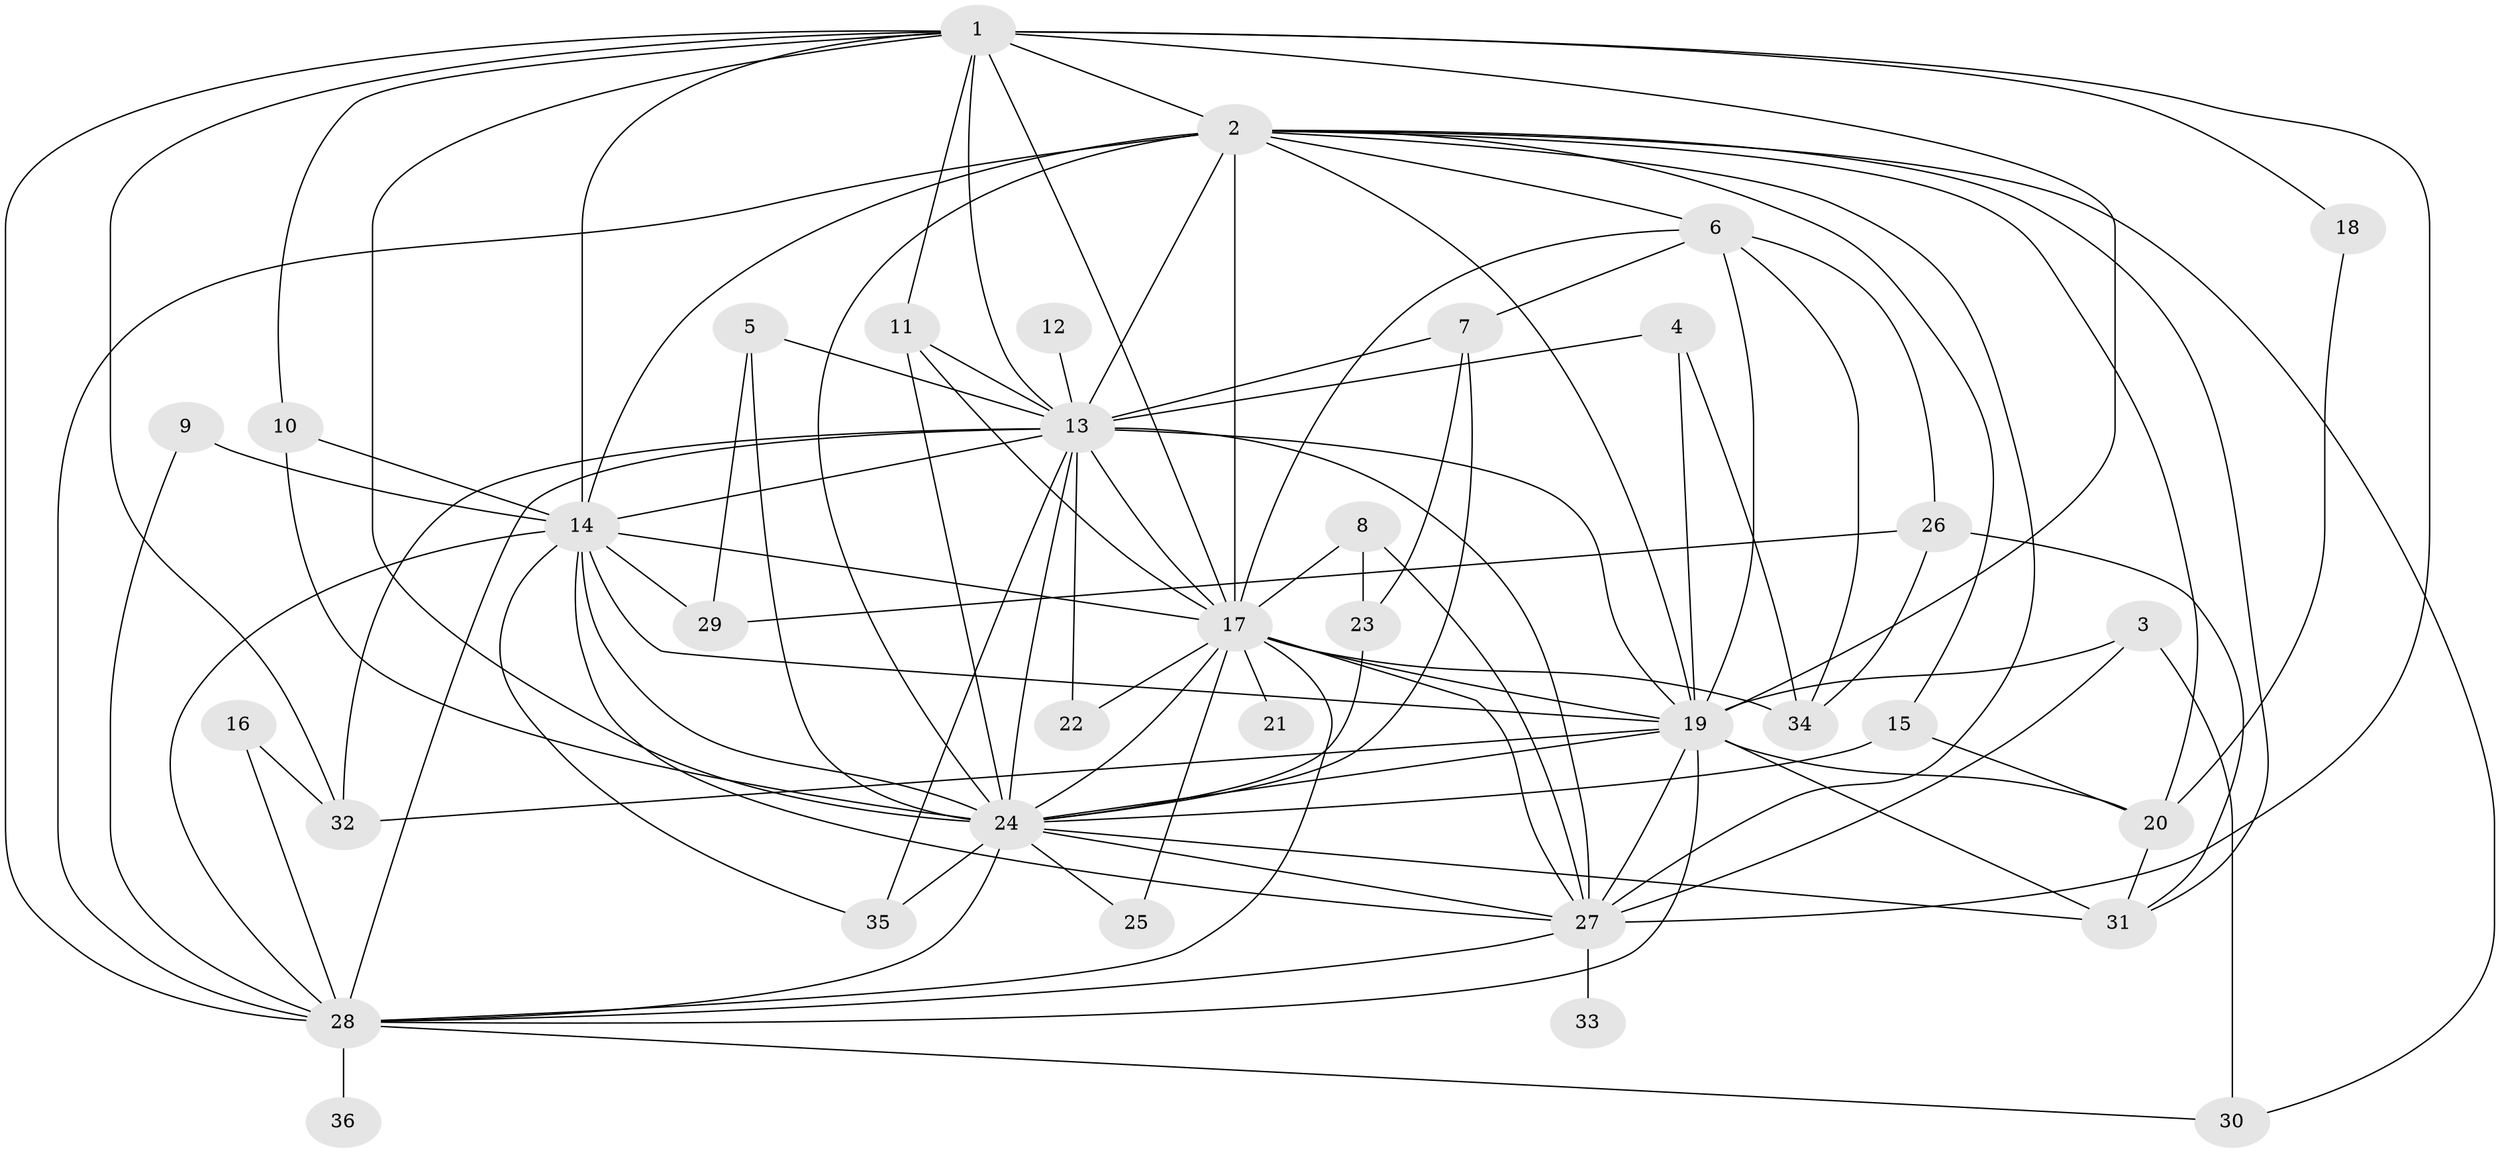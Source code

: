 // original degree distribution, {23: 0.027777777777777776, 20: 0.013888888888888888, 17: 0.013888888888888888, 22: 0.013888888888888888, 15: 0.041666666666666664, 16: 0.013888888888888888, 10: 0.013888888888888888, 4: 0.06944444444444445, 3: 0.20833333333333334, 5: 0.041666666666666664, 2: 0.5277777777777778, 6: 0.013888888888888888}
// Generated by graph-tools (version 1.1) at 2025/01/03/09/25 03:01:34]
// undirected, 36 vertices, 101 edges
graph export_dot {
graph [start="1"]
  node [color=gray90,style=filled];
  1;
  2;
  3;
  4;
  5;
  6;
  7;
  8;
  9;
  10;
  11;
  12;
  13;
  14;
  15;
  16;
  17;
  18;
  19;
  20;
  21;
  22;
  23;
  24;
  25;
  26;
  27;
  28;
  29;
  30;
  31;
  32;
  33;
  34;
  35;
  36;
  1 -- 2 [weight=2.0];
  1 -- 10 [weight=1.0];
  1 -- 11 [weight=1.0];
  1 -- 13 [weight=3.0];
  1 -- 14 [weight=3.0];
  1 -- 17 [weight=2.0];
  1 -- 18 [weight=1.0];
  1 -- 19 [weight=3.0];
  1 -- 24 [weight=2.0];
  1 -- 27 [weight=3.0];
  1 -- 28 [weight=3.0];
  1 -- 32 [weight=1.0];
  2 -- 6 [weight=1.0];
  2 -- 13 [weight=1.0];
  2 -- 14 [weight=2.0];
  2 -- 15 [weight=1.0];
  2 -- 17 [weight=2.0];
  2 -- 19 [weight=1.0];
  2 -- 20 [weight=1.0];
  2 -- 24 [weight=1.0];
  2 -- 27 [weight=1.0];
  2 -- 28 [weight=1.0];
  2 -- 30 [weight=1.0];
  2 -- 31 [weight=1.0];
  3 -- 19 [weight=1.0];
  3 -- 27 [weight=1.0];
  3 -- 30 [weight=1.0];
  4 -- 13 [weight=1.0];
  4 -- 19 [weight=1.0];
  4 -- 34 [weight=1.0];
  5 -- 13 [weight=1.0];
  5 -- 24 [weight=2.0];
  5 -- 29 [weight=1.0];
  6 -- 7 [weight=1.0];
  6 -- 17 [weight=1.0];
  6 -- 19 [weight=1.0];
  6 -- 26 [weight=1.0];
  6 -- 34 [weight=1.0];
  7 -- 13 [weight=1.0];
  7 -- 23 [weight=1.0];
  7 -- 24 [weight=1.0];
  8 -- 17 [weight=1.0];
  8 -- 23 [weight=1.0];
  8 -- 27 [weight=1.0];
  9 -- 14 [weight=1.0];
  9 -- 28 [weight=1.0];
  10 -- 14 [weight=1.0];
  10 -- 24 [weight=1.0];
  11 -- 13 [weight=1.0];
  11 -- 17 [weight=2.0];
  11 -- 24 [weight=1.0];
  12 -- 13 [weight=1.0];
  13 -- 14 [weight=1.0];
  13 -- 17 [weight=1.0];
  13 -- 19 [weight=1.0];
  13 -- 22 [weight=1.0];
  13 -- 24 [weight=2.0];
  13 -- 27 [weight=1.0];
  13 -- 28 [weight=1.0];
  13 -- 32 [weight=1.0];
  13 -- 35 [weight=1.0];
  14 -- 17 [weight=1.0];
  14 -- 19 [weight=1.0];
  14 -- 24 [weight=1.0];
  14 -- 27 [weight=1.0];
  14 -- 28 [weight=1.0];
  14 -- 29 [weight=1.0];
  14 -- 35 [weight=1.0];
  15 -- 20 [weight=1.0];
  15 -- 24 [weight=2.0];
  16 -- 28 [weight=1.0];
  16 -- 32 [weight=1.0];
  17 -- 19 [weight=3.0];
  17 -- 21 [weight=1.0];
  17 -- 22 [weight=1.0];
  17 -- 24 [weight=2.0];
  17 -- 25 [weight=1.0];
  17 -- 27 [weight=3.0];
  17 -- 28 [weight=1.0];
  17 -- 34 [weight=1.0];
  18 -- 20 [weight=1.0];
  19 -- 20 [weight=1.0];
  19 -- 24 [weight=2.0];
  19 -- 27 [weight=1.0];
  19 -- 28 [weight=2.0];
  19 -- 31 [weight=2.0];
  19 -- 32 [weight=2.0];
  20 -- 31 [weight=1.0];
  23 -- 24 [weight=1.0];
  24 -- 25 [weight=1.0];
  24 -- 27 [weight=1.0];
  24 -- 28 [weight=1.0];
  24 -- 31 [weight=1.0];
  24 -- 35 [weight=1.0];
  26 -- 29 [weight=1.0];
  26 -- 31 [weight=1.0];
  26 -- 34 [weight=1.0];
  27 -- 28 [weight=1.0];
  27 -- 33 [weight=1.0];
  28 -- 30 [weight=1.0];
  28 -- 36 [weight=1.0];
}
